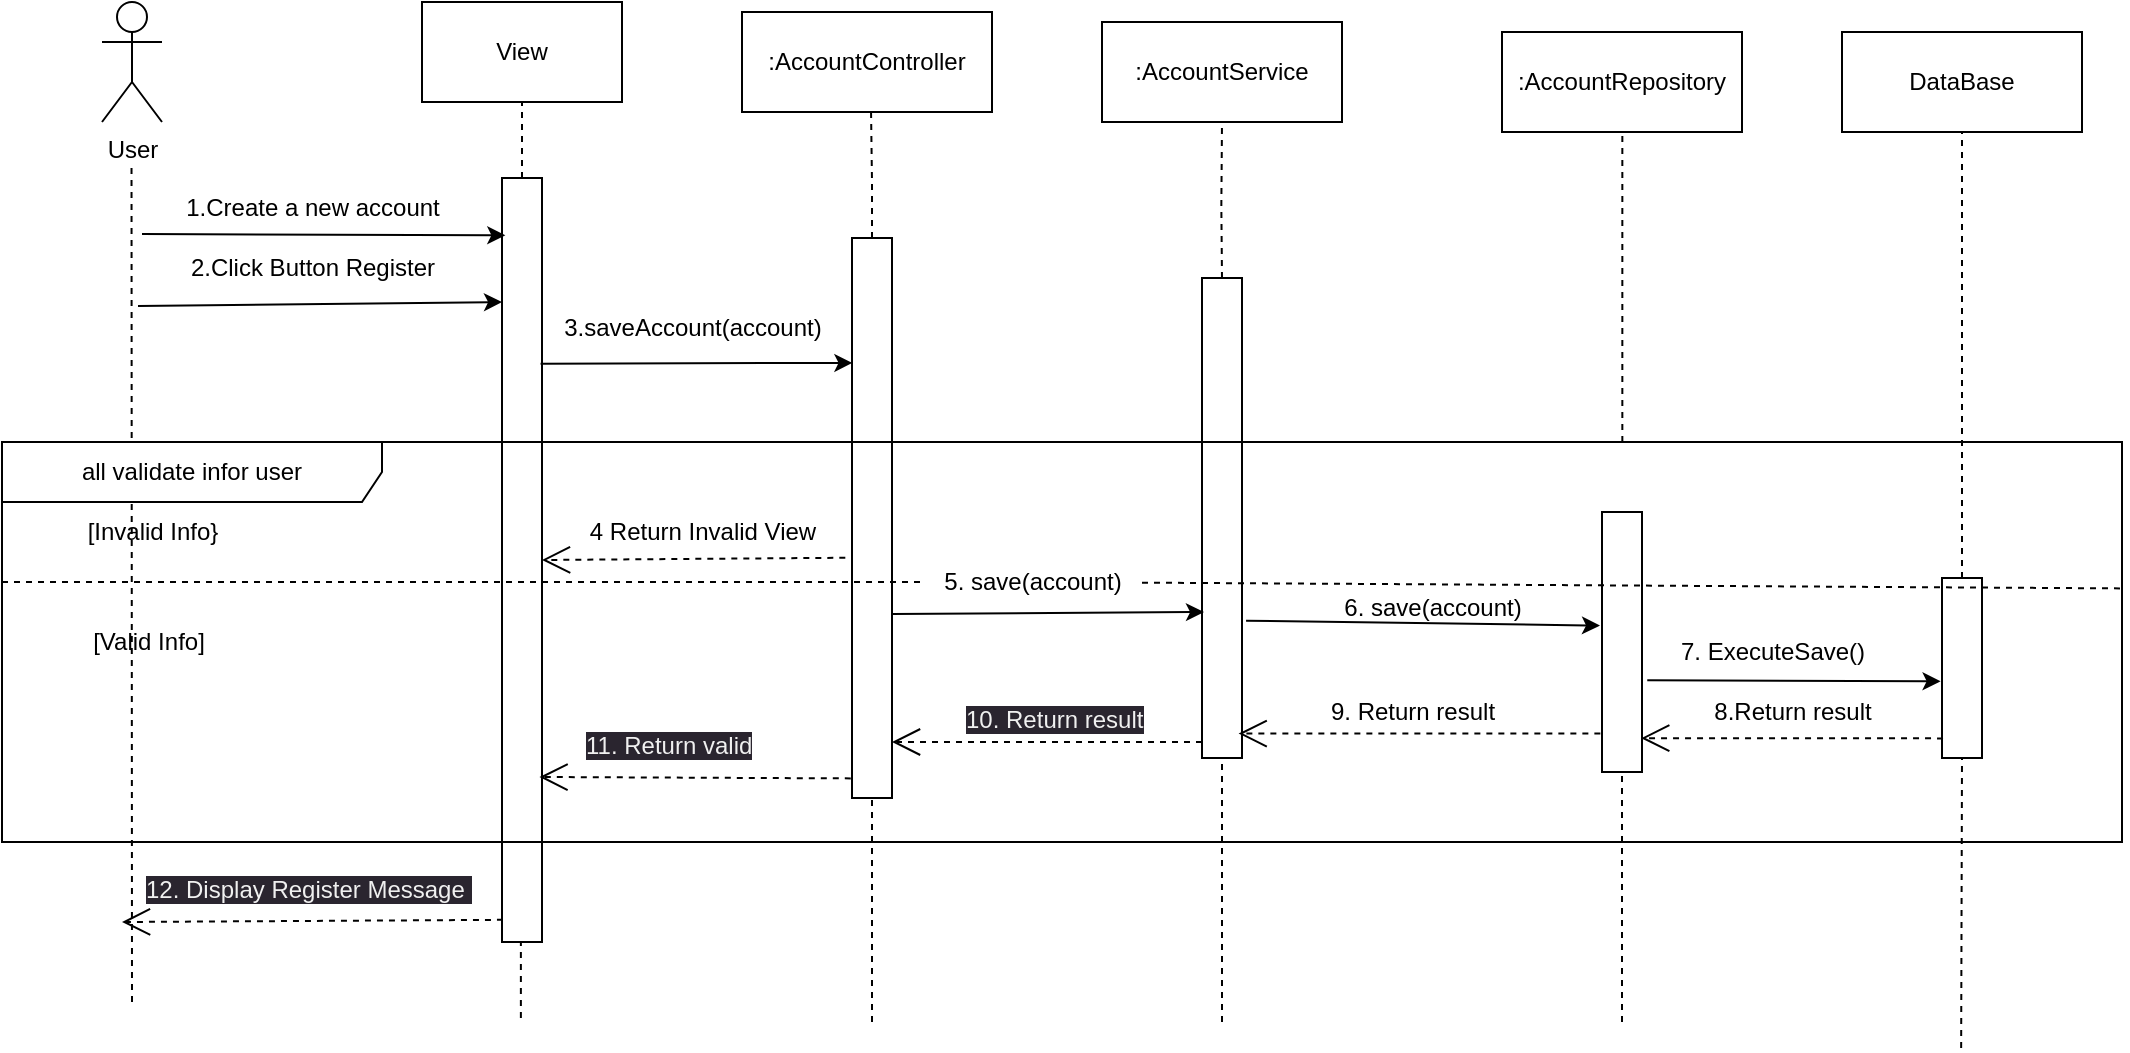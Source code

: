 <mxfile version="23.1.5" type="device">
  <diagram name="Page-1" id="ESCd7eC2cVnceJVptPrl">
    <mxGraphModel dx="2524" dy="-264" grid="1" gridSize="10" guides="1" tooltips="1" connect="1" arrows="1" fold="1" page="1" pageScale="1" pageWidth="850" pageHeight="1100" math="0" shadow="0">
      <root>
        <mxCell id="0" />
        <mxCell id="1" parent="0" />
        <mxCell id="w5N3zJrXHdbPoEJqHqOY-1" value="User" style="shape=umlActor;verticalLabelPosition=bottom;verticalAlign=top;html=1;outlineConnect=0;" parent="1" vertex="1">
          <mxGeometry x="30" y="1610" width="30" height="60" as="geometry" />
        </mxCell>
        <mxCell id="w5N3zJrXHdbPoEJqHqOY-2" value="View" style="rounded=0;whiteSpace=wrap;html=1;" parent="1" vertex="1">
          <mxGeometry x="190" y="1610" width="100" height="50" as="geometry" />
        </mxCell>
        <mxCell id="w5N3zJrXHdbPoEJqHqOY-3" value=":AccountController" style="rounded=0;whiteSpace=wrap;html=1;" parent="1" vertex="1">
          <mxGeometry x="350" y="1615" width="125" height="50" as="geometry" />
        </mxCell>
        <mxCell id="w5N3zJrXHdbPoEJqHqOY-4" value=":AccountService" style="rounded=0;whiteSpace=wrap;html=1;" parent="1" vertex="1">
          <mxGeometry x="530" y="1620" width="120" height="50" as="geometry" />
        </mxCell>
        <mxCell id="w5N3zJrXHdbPoEJqHqOY-5" value=":AccountRepository" style="rounded=0;whiteSpace=wrap;html=1;" parent="1" vertex="1">
          <mxGeometry x="730" y="1625" width="120" height="50" as="geometry" />
        </mxCell>
        <mxCell id="w5N3zJrXHdbPoEJqHqOY-6" value="DataBase" style="rounded=0;whiteSpace=wrap;html=1;" parent="1" vertex="1">
          <mxGeometry x="900" y="1625" width="120" height="50" as="geometry" />
        </mxCell>
        <mxCell id="w5N3zJrXHdbPoEJqHqOY-7" value="" style="endArrow=none;dashed=1;html=1;rounded=0;" parent="1" edge="1">
          <mxGeometry width="50" height="50" relative="1" as="geometry">
            <mxPoint x="45" y="2110" as="sourcePoint" />
            <mxPoint x="44.76" y="1690" as="targetPoint" />
          </mxGeometry>
        </mxCell>
        <mxCell id="w5N3zJrXHdbPoEJqHqOY-8" value="" style="endArrow=none;dashed=1;html=1;rounded=0;entryX=0.5;entryY=1;entryDx=0;entryDy=0;exitX=0.5;exitY=0;exitDx=0;exitDy=0;" parent="1" source="w5N3zJrXHdbPoEJqHqOY-9" target="w5N3zJrXHdbPoEJqHqOY-2" edge="1">
          <mxGeometry width="50" height="50" relative="1" as="geometry">
            <mxPoint x="170" y="1700" as="sourcePoint" />
            <mxPoint x="180" y="1690" as="targetPoint" />
          </mxGeometry>
        </mxCell>
        <mxCell id="w5N3zJrXHdbPoEJqHqOY-9" value="" style="rounded=0;whiteSpace=wrap;html=1;" parent="1" vertex="1">
          <mxGeometry x="230" y="1698" width="20" height="382" as="geometry" />
        </mxCell>
        <mxCell id="w5N3zJrXHdbPoEJqHqOY-10" value="" style="rounded=0;whiteSpace=wrap;html=1;" parent="1" vertex="1">
          <mxGeometry x="405" y="1728" width="20" height="280" as="geometry" />
        </mxCell>
        <mxCell id="w5N3zJrXHdbPoEJqHqOY-11" value="" style="rounded=0;whiteSpace=wrap;html=1;" parent="1" vertex="1">
          <mxGeometry x="580" y="1748" width="20" height="240" as="geometry" />
        </mxCell>
        <mxCell id="w5N3zJrXHdbPoEJqHqOY-12" value="" style="rounded=0;whiteSpace=wrap;html=1;" parent="1" vertex="1">
          <mxGeometry x="780" y="1865" width="20" height="130" as="geometry" />
        </mxCell>
        <mxCell id="w5N3zJrXHdbPoEJqHqOY-13" value="" style="rounded=0;whiteSpace=wrap;html=1;" parent="1" vertex="1">
          <mxGeometry x="950" y="1898" width="20" height="90" as="geometry" />
        </mxCell>
        <mxCell id="w5N3zJrXHdbPoEJqHqOY-14" value="" style="endArrow=classic;html=1;rounded=0;entryX=0.083;entryY=0.075;entryDx=0;entryDy=0;entryPerimeter=0;" parent="1" target="w5N3zJrXHdbPoEJqHqOY-9" edge="1">
          <mxGeometry width="50" height="50" relative="1" as="geometry">
            <mxPoint x="50" y="1726" as="sourcePoint" />
            <mxPoint x="330" y="1730" as="targetPoint" />
          </mxGeometry>
        </mxCell>
        <mxCell id="w5N3zJrXHdbPoEJqHqOY-15" value="1.Create a new account" style="text;html=1;align=center;verticalAlign=middle;resizable=0;points=[];autosize=1;strokeColor=none;fillColor=none;" parent="1" vertex="1">
          <mxGeometry x="60" y="1698" width="150" height="30" as="geometry" />
        </mxCell>
        <mxCell id="w5N3zJrXHdbPoEJqHqOY-16" value="" style="endArrow=classic;html=1;rounded=0;entryX=0.083;entryY=0.075;entryDx=0;entryDy=0;entryPerimeter=0;" parent="1" edge="1">
          <mxGeometry width="50" height="50" relative="1" as="geometry">
            <mxPoint x="48" y="1762" as="sourcePoint" />
            <mxPoint x="230" y="1760" as="targetPoint" />
          </mxGeometry>
        </mxCell>
        <mxCell id="w5N3zJrXHdbPoEJqHqOY-17" value="2.Click Button Register" style="text;html=1;align=center;verticalAlign=middle;resizable=0;points=[];autosize=1;strokeColor=none;fillColor=none;" parent="1" vertex="1">
          <mxGeometry x="60" y="1728" width="150" height="30" as="geometry" />
        </mxCell>
        <mxCell id="w5N3zJrXHdbPoEJqHqOY-18" value="" style="endArrow=none;dashed=1;html=1;rounded=0;exitX=0.5;exitY=0;exitDx=0;exitDy=0;entryX=0.516;entryY=0.961;entryDx=0;entryDy=0;entryPerimeter=0;" parent="1" source="w5N3zJrXHdbPoEJqHqOY-10" target="w5N3zJrXHdbPoEJqHqOY-3" edge="1">
          <mxGeometry width="50" height="50" relative="1" as="geometry">
            <mxPoint x="410" y="1728" as="sourcePoint" />
            <mxPoint x="413" y="1665" as="targetPoint" />
            <Array as="points">
              <mxPoint x="415" y="1700" />
            </Array>
          </mxGeometry>
        </mxCell>
        <mxCell id="w5N3zJrXHdbPoEJqHqOY-19" value="" style="endArrow=none;dashed=1;html=1;rounded=0;exitX=0.5;exitY=0;exitDx=0;exitDy=0;entryX=0.5;entryY=1;entryDx=0;entryDy=0;" parent="1" source="w5N3zJrXHdbPoEJqHqOY-11" target="w5N3zJrXHdbPoEJqHqOY-4" edge="1">
          <mxGeometry width="50" height="50" relative="1" as="geometry">
            <mxPoint x="589.67" y="1740" as="sourcePoint" />
            <mxPoint x="589.67" y="1675" as="targetPoint" />
            <Array as="points">
              <mxPoint x="589.67" y="1712" />
            </Array>
          </mxGeometry>
        </mxCell>
        <mxCell id="w5N3zJrXHdbPoEJqHqOY-20" value="" style="endArrow=none;dashed=1;html=1;rounded=0;exitX=0.5;exitY=0;exitDx=0;exitDy=0;entryX=0.5;entryY=1;entryDx=0;entryDy=0;" parent="1" edge="1">
          <mxGeometry width="50" height="50" relative="1" as="geometry">
            <mxPoint x="790.17" y="1830" as="sourcePoint" />
            <mxPoint x="790.17" y="1675" as="targetPoint" />
            <Array as="points" />
          </mxGeometry>
        </mxCell>
        <mxCell id="w5N3zJrXHdbPoEJqHqOY-21" value="" style="endArrow=none;dashed=1;html=1;rounded=0;exitX=0.5;exitY=0;exitDx=0;exitDy=0;entryX=0.5;entryY=1;entryDx=0;entryDy=0;" parent="1" source="w5N3zJrXHdbPoEJqHqOY-13" target="w5N3zJrXHdbPoEJqHqOY-6" edge="1">
          <mxGeometry width="50" height="50" relative="1" as="geometry">
            <mxPoint x="990" y="1845" as="sourcePoint" />
            <mxPoint x="990" y="1690" as="targetPoint" />
            <Array as="points" />
          </mxGeometry>
        </mxCell>
        <mxCell id="w5N3zJrXHdbPoEJqHqOY-22" value="3.saveAccount(account)" style="text;html=1;align=center;verticalAlign=middle;resizable=0;points=[];autosize=1;strokeColor=none;fillColor=none;" parent="1" vertex="1">
          <mxGeometry x="250" y="1758" width="150" height="30" as="geometry" />
        </mxCell>
        <mxCell id="w5N3zJrXHdbPoEJqHqOY-23" value="" style="endArrow=none;dashed=1;html=1;rounded=0;entryX=0.5;entryY=1;entryDx=0;entryDy=0;exitX=0.5;exitY=0;exitDx=0;exitDy=0;" parent="1" edge="1">
          <mxGeometry width="50" height="50" relative="1" as="geometry">
            <mxPoint x="239.44" y="2118" as="sourcePoint" />
            <mxPoint x="239.44" y="2080" as="targetPoint" />
          </mxGeometry>
        </mxCell>
        <mxCell id="w5N3zJrXHdbPoEJqHqOY-24" value="[Invalid Info}" style="text;html=1;align=center;verticalAlign=middle;resizable=0;points=[];autosize=1;strokeColor=none;fillColor=none;" parent="1" vertex="1">
          <mxGeometry x="10" y="1860" width="90" height="30" as="geometry" />
        </mxCell>
        <mxCell id="w5N3zJrXHdbPoEJqHqOY-25" value="[Valid Info]" style="text;html=1;align=center;verticalAlign=middle;resizable=0;points=[];autosize=1;strokeColor=none;fillColor=none;" parent="1" vertex="1">
          <mxGeometry x="13" y="1915" width="80" height="30" as="geometry" />
        </mxCell>
        <mxCell id="w5N3zJrXHdbPoEJqHqOY-26" value="" style="endArrow=none;dashed=1;html=1;rounded=0;entryX=1.001;entryY=0.366;entryDx=0;entryDy=0;entryPerimeter=0;" parent="1" source="w5N3zJrXHdbPoEJqHqOY-51" target="w5N3zJrXHdbPoEJqHqOY-28" edge="1">
          <mxGeometry width="50" height="50" relative="1" as="geometry">
            <mxPoint x="-60" y="1900" as="sourcePoint" />
            <mxPoint x="1086.667" y="1900" as="targetPoint" />
          </mxGeometry>
        </mxCell>
        <mxCell id="w5N3zJrXHdbPoEJqHqOY-27" value="" style="endArrow=classic;html=1;rounded=0;exitX=0.964;exitY=0.243;exitDx=0;exitDy=0;entryX=0.01;entryY=0.223;entryDx=0;entryDy=0;entryPerimeter=0;exitPerimeter=0;" parent="1" source="w5N3zJrXHdbPoEJqHqOY-9" target="w5N3zJrXHdbPoEJqHqOY-10" edge="1">
          <mxGeometry width="50" height="50" relative="1" as="geometry">
            <mxPoint x="270" y="1840" as="sourcePoint" />
            <mxPoint x="320" y="1790" as="targetPoint" />
          </mxGeometry>
        </mxCell>
        <mxCell id="w5N3zJrXHdbPoEJqHqOY-28" value="all validate infor user" style="shape=umlFrame;whiteSpace=wrap;html=1;pointerEvents=0;width=190;height=30;" parent="1" vertex="1">
          <mxGeometry x="-20" y="1830" width="1060" height="200" as="geometry" />
        </mxCell>
        <mxCell id="w5N3zJrXHdbPoEJqHqOY-29" value="4 Return Invalid View" style="text;html=1;align=center;verticalAlign=middle;resizable=0;points=[];autosize=1;strokeColor=none;fillColor=none;" parent="1" vertex="1">
          <mxGeometry x="260" y="1860" width="140" height="30" as="geometry" />
        </mxCell>
        <mxCell id="w5N3zJrXHdbPoEJqHqOY-30" value="" style="endArrow=open;endSize=12;dashed=1;html=1;rounded=0;exitX=-0.167;exitY=0.571;exitDx=0;exitDy=0;exitPerimeter=0;entryX=1;entryY=0.5;entryDx=0;entryDy=0;" parent="1" source="w5N3zJrXHdbPoEJqHqOY-10" target="w5N3zJrXHdbPoEJqHqOY-9" edge="1">
          <mxGeometry width="160" relative="1" as="geometry">
            <mxPoint x="270" y="1964.58" as="sourcePoint" />
            <mxPoint x="430" y="1964.58" as="targetPoint" />
          </mxGeometry>
        </mxCell>
        <mxCell id="w5N3zJrXHdbPoEJqHqOY-31" value="" style="endArrow=classic;html=1;rounded=0;exitX=1.102;exitY=0.714;exitDx=0;exitDy=0;exitPerimeter=0;entryX=-0.05;entryY=0.437;entryDx=0;entryDy=0;entryPerimeter=0;" parent="1" source="w5N3zJrXHdbPoEJqHqOY-11" target="w5N3zJrXHdbPoEJqHqOY-12" edge="1">
          <mxGeometry width="50" height="50" relative="1" as="geometry">
            <mxPoint x="603" y="1928" as="sourcePoint" />
            <mxPoint x="783" y="1930" as="targetPoint" />
          </mxGeometry>
        </mxCell>
        <mxCell id="w5N3zJrXHdbPoEJqHqOY-32" value="6. save(account)" style="text;html=1;align=center;verticalAlign=middle;resizable=0;points=[];autosize=1;strokeColor=none;fillColor=none;" parent="1" vertex="1">
          <mxGeometry x="640" y="1898" width="110" height="30" as="geometry" />
        </mxCell>
        <mxCell id="w5N3zJrXHdbPoEJqHqOY-33" value="" style="endArrow=classic;html=1;rounded=0;exitX=1.132;exitY=0.647;exitDx=0;exitDy=0;exitPerimeter=0;entryX=-0.035;entryY=0.574;entryDx=0;entryDy=0;entryPerimeter=0;" parent="1" source="w5N3zJrXHdbPoEJqHqOY-12" target="w5N3zJrXHdbPoEJqHqOY-13" edge="1">
          <mxGeometry width="50" height="50" relative="1" as="geometry">
            <mxPoint x="800" y="1947" as="sourcePoint" />
            <mxPoint x="950" y="1955" as="targetPoint" />
          </mxGeometry>
        </mxCell>
        <mxCell id="w5N3zJrXHdbPoEJqHqOY-34" value="7. ExecuteSave()" style="text;html=1;align=center;verticalAlign=middle;resizable=0;points=[];autosize=1;strokeColor=none;fillColor=none;" parent="1" vertex="1">
          <mxGeometry x="805" y="1920" width="120" height="30" as="geometry" />
        </mxCell>
        <mxCell id="w5N3zJrXHdbPoEJqHqOY-35" value="" style="endArrow=open;endSize=12;dashed=1;html=1;rounded=0;exitX=0.026;exitY=0.891;exitDx=0;exitDy=0;exitPerimeter=0;entryX=0.98;entryY=0.87;entryDx=0;entryDy=0;entryPerimeter=0;" parent="1" source="w5N3zJrXHdbPoEJqHqOY-13" target="w5N3zJrXHdbPoEJqHqOY-12" edge="1">
          <mxGeometry width="160" relative="1" as="geometry">
            <mxPoint x="910" y="1988.004" as="sourcePoint" />
            <mxPoint x="830" y="1975.56" as="targetPoint" />
          </mxGeometry>
        </mxCell>
        <mxCell id="w5N3zJrXHdbPoEJqHqOY-36" value="8.Return result" style="text;html=1;align=center;verticalAlign=middle;resizable=0;points=[];autosize=1;strokeColor=none;fillColor=none;" parent="1" vertex="1">
          <mxGeometry x="825" y="1950" width="100" height="30" as="geometry" />
        </mxCell>
        <mxCell id="w5N3zJrXHdbPoEJqHqOY-37" value="" style="endArrow=open;endSize=12;dashed=1;html=1;rounded=0;exitX=-0.041;exitY=0.852;exitDx=0;exitDy=0;exitPerimeter=0;entryX=0.915;entryY=0.949;entryDx=0;entryDy=0;entryPerimeter=0;" parent="1" source="w5N3zJrXHdbPoEJqHqOY-12" target="w5N3zJrXHdbPoEJqHqOY-11" edge="1">
          <mxGeometry width="160" relative="1" as="geometry">
            <mxPoint x="595" y="2060" as="sourcePoint" />
            <mxPoint x="755" y="2060" as="targetPoint" />
          </mxGeometry>
        </mxCell>
        <mxCell id="w5N3zJrXHdbPoEJqHqOY-38" value="9. Return result" style="text;html=1;align=center;verticalAlign=middle;resizable=0;points=[];autosize=1;strokeColor=none;fillColor=none;" parent="1" vertex="1">
          <mxGeometry x="630" y="1950" width="110" height="30" as="geometry" />
        </mxCell>
        <mxCell id="w5N3zJrXHdbPoEJqHqOY-39" value="" style="endArrow=open;endSize=12;dashed=1;html=1;rounded=0;entryX=0.915;entryY=0.949;entryDx=0;entryDy=0;entryPerimeter=0;" parent="1" edge="1">
          <mxGeometry width="160" relative="1" as="geometry">
            <mxPoint x="580" y="1980" as="sourcePoint" />
            <mxPoint x="425" y="1980" as="targetPoint" />
          </mxGeometry>
        </mxCell>
        <mxCell id="w5N3zJrXHdbPoEJqHqOY-40" value="&lt;span style=&quot;color: rgb(240, 240, 240); font-family: Helvetica; font-size: 12px; font-style: normal; font-variant-ligatures: normal; font-variant-caps: normal; font-weight: 400; letter-spacing: normal; orphans: 2; text-align: center; text-indent: 0px; text-transform: none; widows: 2; word-spacing: 0px; -webkit-text-stroke-width: 0px; background-color: rgb(42, 37, 47); text-decoration-thickness: initial; text-decoration-style: initial; text-decoration-color: initial; float: none; display: inline !important;&quot;&gt;10. Return result&lt;/span&gt;" style="text;whiteSpace=wrap;html=1;" parent="1" vertex="1">
          <mxGeometry x="460" y="1955" width="120" height="40" as="geometry" />
        </mxCell>
        <mxCell id="w5N3zJrXHdbPoEJqHqOY-41" value="" style="endArrow=open;endSize=12;dashed=1;html=1;rounded=0;entryX=0.937;entryY=0.784;entryDx=0;entryDy=0;entryPerimeter=0;exitX=-0.03;exitY=0.965;exitDx=0;exitDy=0;exitPerimeter=0;" parent="1" source="w5N3zJrXHdbPoEJqHqOY-10" target="w5N3zJrXHdbPoEJqHqOY-9" edge="1">
          <mxGeometry width="160" relative="1" as="geometry">
            <mxPoint x="380" y="2000" as="sourcePoint" />
            <mxPoint x="264" y="2000" as="targetPoint" />
          </mxGeometry>
        </mxCell>
        <mxCell id="w5N3zJrXHdbPoEJqHqOY-42" value="&lt;span style=&quot;color: rgb(240, 240, 240); font-family: Helvetica; font-size: 12px; font-style: normal; font-variant-ligatures: normal; font-variant-caps: normal; font-weight: 400; letter-spacing: normal; orphans: 2; text-align: center; text-indent: 0px; text-transform: none; widows: 2; word-spacing: 0px; -webkit-text-stroke-width: 0px; background-color: rgb(42, 37, 47); text-decoration-thickness: initial; text-decoration-style: initial; text-decoration-color: initial; float: none; display: inline !important;&quot;&gt;11. Return valid&lt;/span&gt;" style="text;whiteSpace=wrap;html=1;" parent="1" vertex="1">
          <mxGeometry x="270" y="1968" width="120" height="40" as="geometry" />
        </mxCell>
        <mxCell id="w5N3zJrXHdbPoEJqHqOY-43" value="" style="endArrow=open;endSize=12;dashed=1;html=1;rounded=0;exitX=0.024;exitY=0.971;exitDx=0;exitDy=0;exitPerimeter=0;" parent="1" source="w5N3zJrXHdbPoEJqHqOY-9" edge="1">
          <mxGeometry width="160" relative="1" as="geometry">
            <mxPoint x="50" y="2070" as="sourcePoint" />
            <mxPoint x="40" y="2070" as="targetPoint" />
          </mxGeometry>
        </mxCell>
        <mxCell id="w5N3zJrXHdbPoEJqHqOY-44" value="&lt;span style=&quot;color: rgb(240, 240, 240); font-family: Helvetica; font-size: 12px; font-style: normal; font-variant-ligatures: normal; font-variant-caps: normal; font-weight: 400; letter-spacing: normal; orphans: 2; text-align: center; text-indent: 0px; text-transform: none; widows: 2; word-spacing: 0px; -webkit-text-stroke-width: 0px; background-color: rgb(42, 37, 47); text-decoration-thickness: initial; text-decoration-style: initial; text-decoration-color: initial; float: none; display: inline !important;&quot;&gt;12. Display Register Message&amp;nbsp;&lt;/span&gt;" style="text;whiteSpace=wrap;html=1;" parent="1" vertex="1">
          <mxGeometry x="50" y="2040" width="170" height="40" as="geometry" />
        </mxCell>
        <mxCell id="w5N3zJrXHdbPoEJqHqOY-45" value="" style="endArrow=none;dashed=1;html=1;rounded=0;entryX=0.5;entryY=1;entryDx=0;entryDy=0;" parent="1" target="w5N3zJrXHdbPoEJqHqOY-10" edge="1">
          <mxGeometry width="50" height="50" relative="1" as="geometry">
            <mxPoint x="415" y="2120" as="sourcePoint" />
            <mxPoint x="440" y="2050" as="targetPoint" />
          </mxGeometry>
        </mxCell>
        <mxCell id="w5N3zJrXHdbPoEJqHqOY-46" value="" style="endArrow=none;dashed=1;html=1;rounded=0;entryX=0.5;entryY=1;entryDx=0;entryDy=0;" parent="1" target="w5N3zJrXHdbPoEJqHqOY-11" edge="1">
          <mxGeometry width="50" height="50" relative="1" as="geometry">
            <mxPoint x="590" y="2120" as="sourcePoint" />
            <mxPoint x="589.57" y="2040" as="targetPoint" />
          </mxGeometry>
        </mxCell>
        <mxCell id="w5N3zJrXHdbPoEJqHqOY-47" value="" style="endArrow=none;dashed=1;html=1;rounded=0;entryX=0.5;entryY=1;entryDx=0;entryDy=0;" parent="1" target="w5N3zJrXHdbPoEJqHqOY-12" edge="1">
          <mxGeometry width="50" height="50" relative="1" as="geometry">
            <mxPoint x="790" y="2120" as="sourcePoint" />
            <mxPoint x="789.13" y="2030" as="targetPoint" />
          </mxGeometry>
        </mxCell>
        <mxCell id="w5N3zJrXHdbPoEJqHqOY-48" value="" style="endArrow=none;dashed=1;html=1;rounded=0;entryX=0.5;entryY=1;entryDx=0;entryDy=0;" parent="1" target="w5N3zJrXHdbPoEJqHqOY-13" edge="1">
          <mxGeometry width="50" height="50" relative="1" as="geometry">
            <mxPoint x="959.58" y="2133" as="sourcePoint" />
            <mxPoint x="959.58" y="2008" as="targetPoint" />
          </mxGeometry>
        </mxCell>
        <mxCell id="w5N3zJrXHdbPoEJqHqOY-49" value="" style="endArrow=classic;html=1;rounded=0;exitX=0.964;exitY=0.243;exitDx=0;exitDy=0;entryX=0.01;entryY=0.223;entryDx=0;entryDy=0;entryPerimeter=0;exitPerimeter=0;" parent="1" edge="1">
          <mxGeometry width="50" height="50" relative="1" as="geometry">
            <mxPoint x="425" y="1916" as="sourcePoint" />
            <mxPoint x="581" y="1915" as="targetPoint" />
          </mxGeometry>
        </mxCell>
        <mxCell id="w5N3zJrXHdbPoEJqHqOY-50" value="" style="endArrow=none;dashed=1;html=1;rounded=0;" parent="1" target="w5N3zJrXHdbPoEJqHqOY-51" edge="1">
          <mxGeometry width="50" height="50" relative="1" as="geometry">
            <mxPoint x="-20" y="1900" as="sourcePoint" />
            <mxPoint x="1086.667" y="1900" as="targetPoint" />
          </mxGeometry>
        </mxCell>
        <mxCell id="w5N3zJrXHdbPoEJqHqOY-51" value="5. save(account)" style="text;html=1;align=center;verticalAlign=middle;resizable=0;points=[];autosize=1;strokeColor=none;fillColor=none;" parent="1" vertex="1">
          <mxGeometry x="440" y="1885" width="110" height="30" as="geometry" />
        </mxCell>
      </root>
    </mxGraphModel>
  </diagram>
</mxfile>
